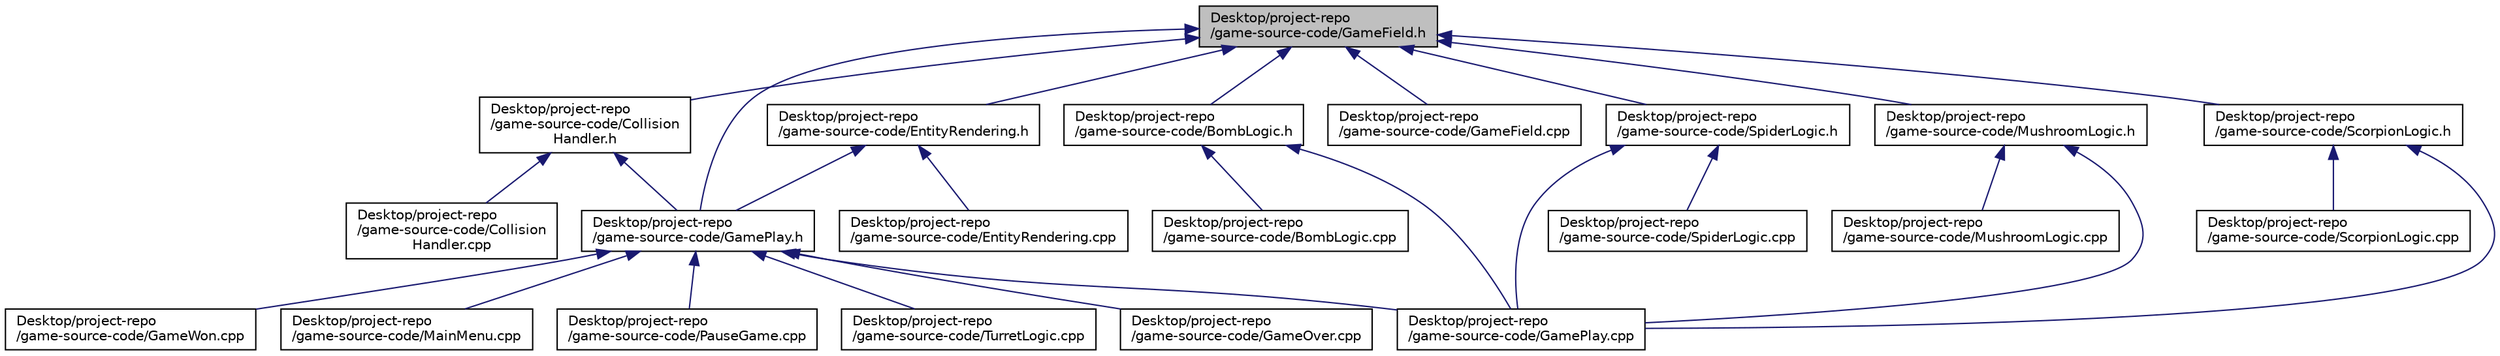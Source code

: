 digraph "Desktop/project-repo/game-source-code/GameField.h"
{
  edge [fontname="Helvetica",fontsize="10",labelfontname="Helvetica",labelfontsize="10"];
  node [fontname="Helvetica",fontsize="10",shape=record];
  Node27 [label="Desktop/project-repo\l/game-source-code/GameField.h",height=0.2,width=0.4,color="black", fillcolor="grey75", style="filled", fontcolor="black"];
  Node27 -> Node28 [dir="back",color="midnightblue",fontsize="10",style="solid",fontname="Helvetica"];
  Node28 [label="Desktop/project-repo\l/game-source-code/BombLogic.h",height=0.2,width=0.4,color="black", fillcolor="white", style="filled",URL="$_bomb_logic_8h.html",tooltip="Responsible for all modifications to Bomb objects. Derived from EntityLogic, polymorphic in nature..."];
  Node28 -> Node29 [dir="back",color="midnightblue",fontsize="10",style="solid",fontname="Helvetica"];
  Node29 [label="Desktop/project-repo\l/game-source-code/BombLogic.cpp",height=0.2,width=0.4,color="black", fillcolor="white", style="filled",URL="$_bomb_logic_8cpp.html"];
  Node28 -> Node30 [dir="back",color="midnightblue",fontsize="10",style="solid",fontname="Helvetica"];
  Node30 [label="Desktop/project-repo\l/game-source-code/GamePlay.cpp",height=0.2,width=0.4,color="black", fillcolor="white", style="filled",URL="$_game_play_8cpp.html"];
  Node27 -> Node31 [dir="back",color="midnightblue",fontsize="10",style="solid",fontname="Helvetica"];
  Node31 [label="Desktop/project-repo\l/game-source-code/Collision\lHandler.h",height=0.2,width=0.4,color="black", fillcolor="white", style="filled",URL="$_collision_handler_8h.html",tooltip="Checks for collisions between Entity objects. Sets flags and saves co-ordinates, depending on which o..."];
  Node31 -> Node32 [dir="back",color="midnightblue",fontsize="10",style="solid",fontname="Helvetica"];
  Node32 [label="Desktop/project-repo\l/game-source-code/Collision\lHandler.cpp",height=0.2,width=0.4,color="black", fillcolor="white", style="filled",URL="$_collision_handler_8cpp.html"];
  Node31 -> Node33 [dir="back",color="midnightblue",fontsize="10",style="solid",fontname="Helvetica"];
  Node33 [label="Desktop/project-repo\l/game-source-code/GamePlay.h",height=0.2,width=0.4,color="black", fillcolor="white", style="filled",URL="$_game_play_8h.html",tooltip="The version of the game loop which runs when the game is in play. "];
  Node33 -> Node34 [dir="back",color="midnightblue",fontsize="10",style="solid",fontname="Helvetica"];
  Node34 [label="Desktop/project-repo\l/game-source-code/GameOver.cpp",height=0.2,width=0.4,color="black", fillcolor="white", style="filled",URL="$_game_over_8cpp.html"];
  Node33 -> Node30 [dir="back",color="midnightblue",fontsize="10",style="solid",fontname="Helvetica"];
  Node33 -> Node35 [dir="back",color="midnightblue",fontsize="10",style="solid",fontname="Helvetica"];
  Node35 [label="Desktop/project-repo\l/game-source-code/GameWon.cpp",height=0.2,width=0.4,color="black", fillcolor="white", style="filled",URL="$_game_won_8cpp.html"];
  Node33 -> Node36 [dir="back",color="midnightblue",fontsize="10",style="solid",fontname="Helvetica"];
  Node36 [label="Desktop/project-repo\l/game-source-code/MainMenu.cpp",height=0.2,width=0.4,color="black", fillcolor="white", style="filled",URL="$_main_menu_8cpp.html"];
  Node33 -> Node37 [dir="back",color="midnightblue",fontsize="10",style="solid",fontname="Helvetica"];
  Node37 [label="Desktop/project-repo\l/game-source-code/PauseGame.cpp",height=0.2,width=0.4,color="black", fillcolor="white", style="filled",URL="$_pause_game_8cpp.html"];
  Node33 -> Node38 [dir="back",color="midnightblue",fontsize="10",style="solid",fontname="Helvetica"];
  Node38 [label="Desktop/project-repo\l/game-source-code/TurretLogic.cpp",height=0.2,width=0.4,color="black", fillcolor="white", style="filled",URL="$_turret_logic_8cpp.html"];
  Node27 -> Node39 [dir="back",color="midnightblue",fontsize="10",style="solid",fontname="Helvetica"];
  Node39 [label="Desktop/project-repo\l/game-source-code/EntityRendering.h",height=0.2,width=0.4,color="black", fillcolor="white", style="filled",URL="$_entity_rendering_8h.html",tooltip="Performs drawing-related operations for all Entity objects. "];
  Node39 -> Node40 [dir="back",color="midnightblue",fontsize="10",style="solid",fontname="Helvetica"];
  Node40 [label="Desktop/project-repo\l/game-source-code/EntityRendering.cpp",height=0.2,width=0.4,color="black", fillcolor="white", style="filled",URL="$_entity_rendering_8cpp.html"];
  Node39 -> Node33 [dir="back",color="midnightblue",fontsize="10",style="solid",fontname="Helvetica"];
  Node27 -> Node41 [dir="back",color="midnightblue",fontsize="10",style="solid",fontname="Helvetica"];
  Node41 [label="Desktop/project-repo\l/game-source-code/GameField.cpp",height=0.2,width=0.4,color="black", fillcolor="white", style="filled",URL="$_game_field_8cpp.html"];
  Node27 -> Node33 [dir="back",color="midnightblue",fontsize="10",style="solid",fontname="Helvetica"];
  Node27 -> Node42 [dir="back",color="midnightblue",fontsize="10",style="solid",fontname="Helvetica"];
  Node42 [label="Desktop/project-repo\l/game-source-code/MushroomLogic.h",height=0.2,width=0.4,color="black", fillcolor="white", style="filled",URL="$_mushroom_logic_8h.html",tooltip="Controls the spawning and deletion of Mushroom objects in the game. "];
  Node42 -> Node30 [dir="back",color="midnightblue",fontsize="10",style="solid",fontname="Helvetica"];
  Node42 -> Node43 [dir="back",color="midnightblue",fontsize="10",style="solid",fontname="Helvetica"];
  Node43 [label="Desktop/project-repo\l/game-source-code/MushroomLogic.cpp",height=0.2,width=0.4,color="black", fillcolor="white", style="filled",URL="$_mushroom_logic_8cpp.html"];
  Node27 -> Node44 [dir="back",color="midnightblue",fontsize="10",style="solid",fontname="Helvetica"];
  Node44 [label="Desktop/project-repo\l/game-source-code/ScorpionLogic.h",height=0.2,width=0.4,color="black", fillcolor="white", style="filled",URL="$_scorpion_logic_8h.html",tooltip="Responsible for all modifications to Scorpion objects. Derived from EntityLogic, polymorphic in natur..."];
  Node44 -> Node30 [dir="back",color="midnightblue",fontsize="10",style="solid",fontname="Helvetica"];
  Node44 -> Node45 [dir="back",color="midnightblue",fontsize="10",style="solid",fontname="Helvetica"];
  Node45 [label="Desktop/project-repo\l/game-source-code/ScorpionLogic.cpp",height=0.2,width=0.4,color="black", fillcolor="white", style="filled",URL="$_scorpion_logic_8cpp.html"];
  Node27 -> Node46 [dir="back",color="midnightblue",fontsize="10",style="solid",fontname="Helvetica"];
  Node46 [label="Desktop/project-repo\l/game-source-code/SpiderLogic.h",height=0.2,width=0.4,color="black", fillcolor="white", style="filled",URL="$_spider_logic_8h.html",tooltip="Responsible for all modifications to Spider objects. Derived from EntityLogic, polymorphic in nature..."];
  Node46 -> Node30 [dir="back",color="midnightblue",fontsize="10",style="solid",fontname="Helvetica"];
  Node46 -> Node47 [dir="back",color="midnightblue",fontsize="10",style="solid",fontname="Helvetica"];
  Node47 [label="Desktop/project-repo\l/game-source-code/SpiderLogic.cpp",height=0.2,width=0.4,color="black", fillcolor="white", style="filled",URL="$_spider_logic_8cpp.html"];
}
